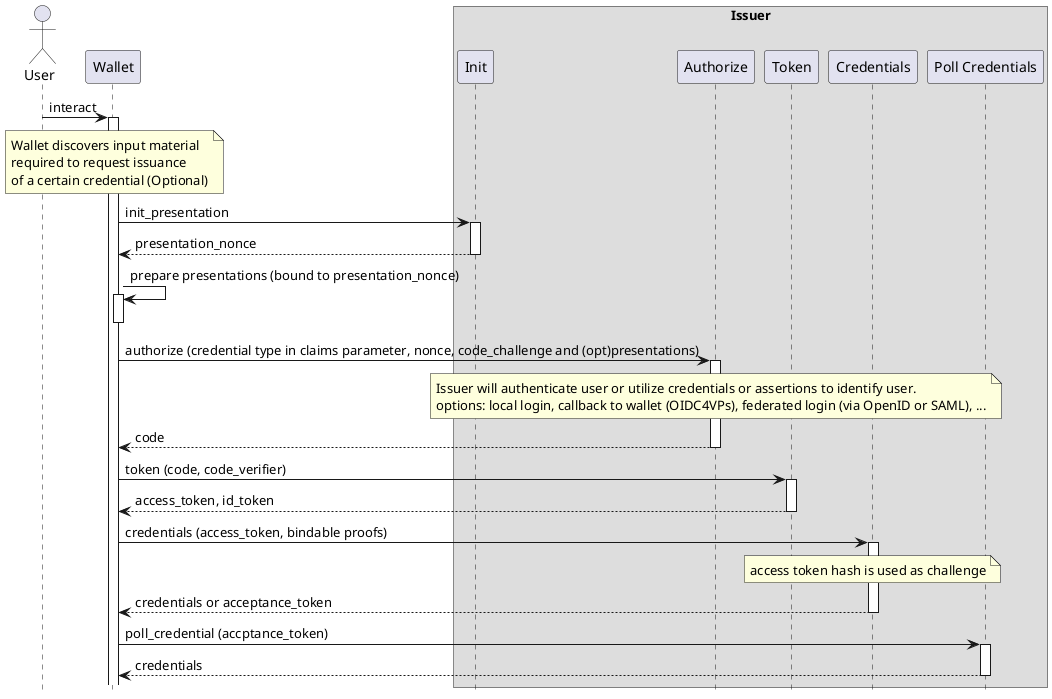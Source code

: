 @startuml

actor User as U
participant Wallet as W
box Issuer
participant "Init" as init
participant "Authorize" as AS
participant "Token" as T
participant "Credentials" as P
participant "Poll Credentials" as I
end box
autoactivate on
hide footbox

U -> W: interact
note over W: Wallet discovers input material\nrequired to request issuance\nof a certain credential (Optional)

W -> init: init_presentation
return presentation_nonce

W -> W: prepare presentations (bound to presentation_nonce)
deactivate W

W -> AS: authorize (credential type in claims parameter, nonce, code_challenge and (opt)presentations)

note over AS: Issuer will authenticate user or utilize credentials or assertions to identify user. \noptions: local login, callback to wallet (OIDC4VPs), federated login (via OpenID or SAML), ...

return code

W -> T: token (code, code_verifier)
return access_token, id_token

W->P: credentials (access_token, bindable proofs)

note over P: access token hash is used as challenge

return credentials or acceptance_token

W->I: poll_credential (accptance_token)
return credentials

@enduml